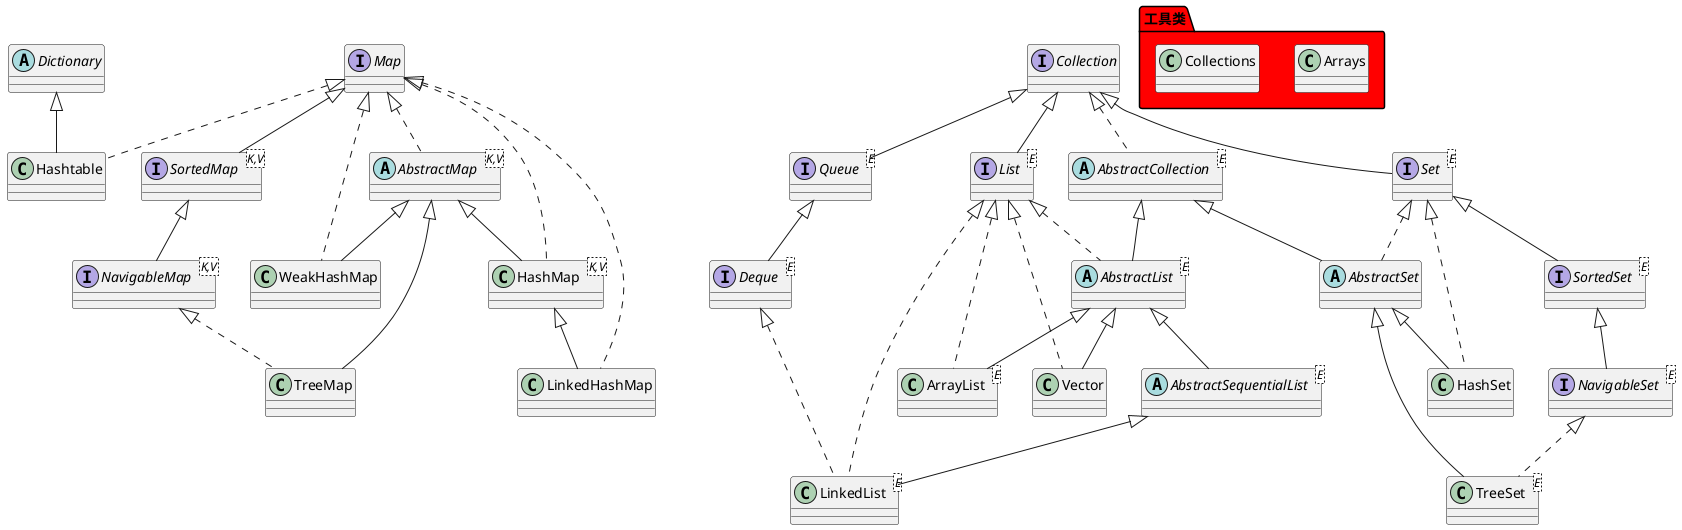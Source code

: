 @startuml
interface List<E> extends Collection
abstract class AbstractCollection<E> implements Collection
abstract class AbstractList<E> extends AbstractCollection implements List
class ArrayList<E> extends AbstractList implements List
class LinkedList<E> extends AbstractSequentialList implements List,Deque
abstract class AbstractSequentialList<E> extends AbstractList
interface Deque<E> extends Queue
class Vector extends AbstractList implements List
class HashSet extends AbstractSet implements Set
abstract class AbstractSet extends AbstractCollection implements Set
interface Queue<E> extends Collection
interface Set<E> extends Collection
class TreeSet<E> extends AbstractSet implements NavigableSet
interface NavigableSet<E> extends SortedSet
interface SortedSet<E> extends Set

class HashMap<K,V> extends AbstractMap implements Map
abstract class AbstractMap<K,V> implements Map
class TreeMap extends AbstractMap implements NavigableMap
interface NavigableMap<K,V> extends SortedMap
interface SortedMap<K,V> extends Map
class WeakHashMap  extends AbstractMap  implements Map
class Hashtable implements Map
Hashtable -up-|> Dictionary
abstract class Dictionary
class LinkedHashMap extends HashMap  implements Map

namespace 工具类 #red{
    class Arrays
    class Collections
}
@enduml